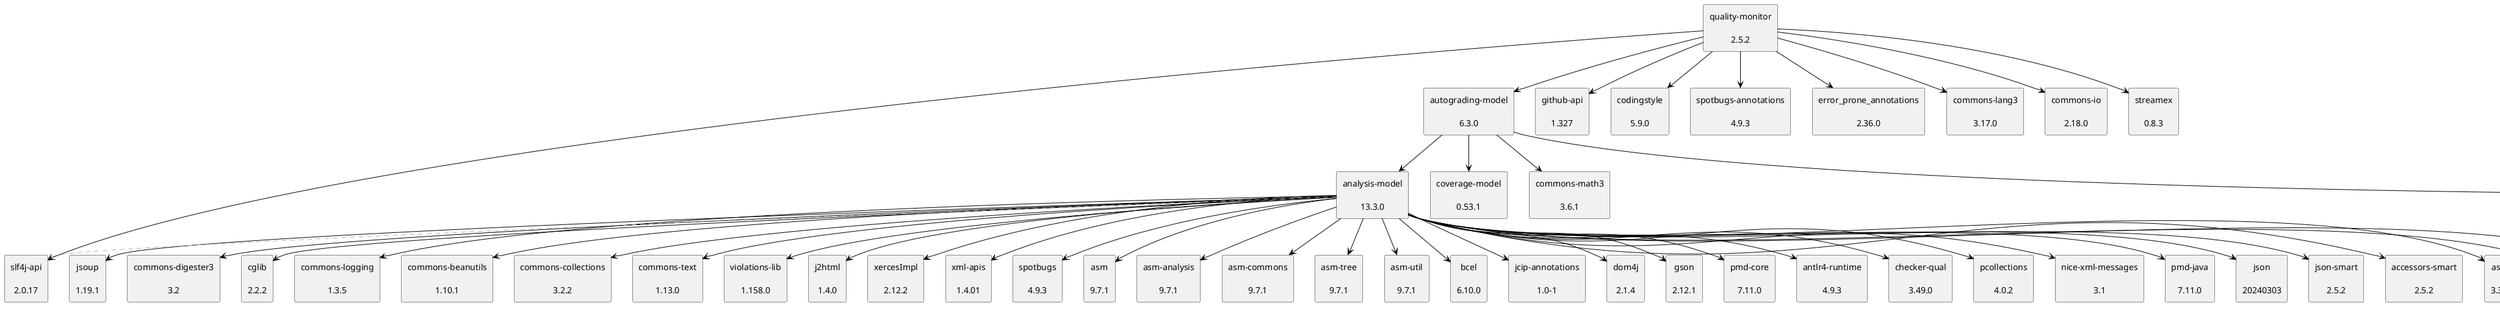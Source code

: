 @startuml
skinparam defaultTextAlignment center
skinparam rectangle {
  BackgroundColor<<optional>> beige
  BackgroundColor<<test>> lightGreen
  BackgroundColor<<runtime>> lightBlue
  BackgroundColor<<provided>> lightGray
}
rectangle "analysis-model\n\n13.3.0" as edu_hm_hafner_analysis_model_jar
rectangle "jsoup\n\n1.19.1" as org_jsoup_jsoup_jar
rectangle "commons-digester3\n\n3.2" as org_apache_commons_commons_digester3_jar
rectangle "cglib\n\n2.2.2" as cglib_cglib_jar
rectangle "commons-logging\n\n1.3.5" as commons_logging_commons_logging_jar
rectangle "commons-beanutils\n\n1.10.1" as commons_beanutils_commons_beanutils_jar
rectangle "commons-collections\n\n3.2.2" as commons_collections_commons_collections_jar
rectangle "commons-text\n\n1.13.0" as org_apache_commons_commons_text_jar
rectangle "violations-lib\n\n1.158.0" as se_bjurr_violations_violations_lib_jar
rectangle "j2html\n\n1.4.0" as com_j2html_j2html_jar
rectangle "xercesImpl\n\n2.12.2" as xerces_xercesImpl_jar
rectangle "xml-apis\n\n1.4.01" as xml_apis_xml_apis_jar
rectangle "spotbugs\n\n4.9.3" as com_github_spotbugs_spotbugs_jar
rectangle "asm\n\n9.7.1" as org_ow2_asm_asm_jar
rectangle "asm-analysis\n\n9.7.1" as org_ow2_asm_asm_analysis_jar
rectangle "asm-commons\n\n9.7.1" as org_ow2_asm_asm_commons_jar
rectangle "asm-tree\n\n9.7.1" as org_ow2_asm_asm_tree_jar
rectangle "asm-util\n\n9.7.1" as org_ow2_asm_asm_util_jar
rectangle "bcel\n\n6.10.0" as org_apache_bcel_bcel_jar
rectangle "jcip-annotations\n\n1.0-1" as com_github_stephenc_jcip_jcip_annotations_jar
rectangle "dom4j\n\n2.1.4" as org_dom4j_dom4j_jar
rectangle "gson\n\n2.12.1" as com_google_code_gson_gson_jar
rectangle "pmd-core\n\n7.11.0" as net_sourceforge_pmd_pmd_core_jar
rectangle "slf4j-api\n\n2.0.17" as org_slf4j_slf4j_api_jar
rectangle "antlr4-runtime\n\n4.9.3" as org_antlr_antlr4_runtime_jar
rectangle "checker-qual\n\n3.49.0" as org_checkerframework_checker_qual_jar
rectangle "pcollections\n\n4.0.2" as org_pcollections_pcollections_jar
rectangle "nice-xml-messages\n\n3.1" as com_github_oowekyala_ooxml_nice_xml_messages_jar
rectangle "pmd-java\n\n7.11.0" as net_sourceforge_pmd_pmd_java_jar
rectangle "json\n\n20240303" as org_json_json_jar
rectangle "json-smart\n\n2.5.2" as net_minidev_json_smart_jar
rectangle "accessors-smart\n\n2.5.2" as net_minidev_accessors_smart_jar
rectangle "asm\n\n3.3.1" as asm_asm_jar
rectangle "xmlresolver\n\n5.2.2" as org_xmlresolver_xmlresolver_jar
rectangle "xmlresolver\ndata\n5.2.2" as org_xmlresolver_xmlresolver_jar_data
rectangle "autograding-model\n\n6.3.0" as edu_hm_hafner_autograding_model_jar
rectangle "coverage-model\n\n0.53.1" as edu_hm_hafner_coverage_model_jar
rectangle "commons-math3\n\n3.6.1" as org_apache_commons_commons_math3_jar
rectangle "jackson-databind\n\n2.18.3" as com_fasterxml_jackson_core_jackson_databind_jar
rectangle "jackson-annotations\n\n2.18.3" as com_fasterxml_jackson_core_jackson_annotations_jar
rectangle "jackson-core\n\n2.18.3" as com_fasterxml_jackson_core_jackson_core_jar
rectangle "quality-monitor\n\n2.5.2" as edu_hm_hafner_quality_monitor_jar
rectangle "github-api\n\n1.327" as org_kohsuke_github_api_jar
rectangle "codingstyle\n\n5.9.0" as edu_hm_hafner_codingstyle_jar
rectangle "spotbugs-annotations\n\n4.9.3" as com_github_spotbugs_spotbugs_annotations_jar
rectangle "error_prone_annotations\n\n2.36.0" as com_google_errorprone_error_prone_annotations_jar
rectangle "commons-lang3\n\n3.17.0" as org_apache_commons_commons_lang3_jar
rectangle "commons-io\n\n2.18.0" as commons_io_commons_io_jar
rectangle "streamex\n\n0.8.3" as one_util_streamex_jar
edu_hm_hafner_analysis_model_jar -[#000000]-> org_jsoup_jsoup_jar
edu_hm_hafner_analysis_model_jar -[#000000]-> org_apache_commons_commons_digester3_jar
edu_hm_hafner_analysis_model_jar -[#000000]-> cglib_cglib_jar
edu_hm_hafner_analysis_model_jar -[#000000]-> commons_logging_commons_logging_jar
edu_hm_hafner_analysis_model_jar -[#000000]-> commons_beanutils_commons_beanutils_jar
edu_hm_hafner_analysis_model_jar -[#000000]-> commons_collections_commons_collections_jar
edu_hm_hafner_analysis_model_jar -[#000000]-> org_apache_commons_commons_text_jar
edu_hm_hafner_analysis_model_jar -[#000000]-> se_bjurr_violations_violations_lib_jar
edu_hm_hafner_analysis_model_jar -[#000000]-> com_j2html_j2html_jar
edu_hm_hafner_analysis_model_jar -[#000000]-> xerces_xercesImpl_jar
edu_hm_hafner_analysis_model_jar -[#000000]-> xml_apis_xml_apis_jar
edu_hm_hafner_analysis_model_jar -[#000000]-> com_github_spotbugs_spotbugs_jar
edu_hm_hafner_analysis_model_jar -[#000000]-> org_ow2_asm_asm_jar
edu_hm_hafner_analysis_model_jar -[#000000]-> org_ow2_asm_asm_analysis_jar
edu_hm_hafner_analysis_model_jar -[#000000]-> org_ow2_asm_asm_commons_jar
edu_hm_hafner_analysis_model_jar -[#000000]-> org_ow2_asm_asm_tree_jar
edu_hm_hafner_analysis_model_jar -[#000000]-> org_ow2_asm_asm_util_jar
edu_hm_hafner_analysis_model_jar -[#000000]-> org_apache_bcel_bcel_jar
edu_hm_hafner_analysis_model_jar -[#000000]-> com_github_stephenc_jcip_jcip_annotations_jar
edu_hm_hafner_analysis_model_jar -[#000000]-> org_dom4j_dom4j_jar
edu_hm_hafner_analysis_model_jar -[#000000]-> com_google_code_gson_gson_jar
edu_hm_hafner_analysis_model_jar -[#000000]-> net_sourceforge_pmd_pmd_core_jar
edu_hm_hafner_analysis_model_jar .[#ABABAB].> org_slf4j_slf4j_api_jar
edu_hm_hafner_analysis_model_jar -[#000000]-> org_antlr_antlr4_runtime_jar
edu_hm_hafner_analysis_model_jar -[#000000]-> org_checkerframework_checker_qual_jar
edu_hm_hafner_analysis_model_jar -[#000000]-> org_pcollections_pcollections_jar
edu_hm_hafner_analysis_model_jar -[#000000]-> com_github_oowekyala_ooxml_nice_xml_messages_jar
edu_hm_hafner_analysis_model_jar -[#000000]-> net_sourceforge_pmd_pmd_java_jar
edu_hm_hafner_analysis_model_jar -[#000000]-> org_json_json_jar
edu_hm_hafner_analysis_model_jar -[#000000]-> net_minidev_json_smart_jar
edu_hm_hafner_analysis_model_jar -[#000000]-> net_minidev_accessors_smart_jar
edu_hm_hafner_analysis_model_jar -[#000000]-> asm_asm_jar
edu_hm_hafner_analysis_model_jar -[#000000]-> org_xmlresolver_xmlresolver_jar
edu_hm_hafner_analysis_model_jar -[#000000]-> org_xmlresolver_xmlresolver_jar_data
edu_hm_hafner_autograding_model_jar -[#000000]-> edu_hm_hafner_analysis_model_jar
edu_hm_hafner_autograding_model_jar -[#000000]-> edu_hm_hafner_coverage_model_jar
edu_hm_hafner_autograding_model_jar -[#000000]-> org_apache_commons_commons_math3_jar
com_fasterxml_jackson_core_jackson_databind_jar -[#000000]-> com_fasterxml_jackson_core_jackson_annotations_jar
com_fasterxml_jackson_core_jackson_databind_jar -[#000000]-> com_fasterxml_jackson_core_jackson_core_jar
edu_hm_hafner_autograding_model_jar -[#000000]-> com_fasterxml_jackson_core_jackson_databind_jar
edu_hm_hafner_quality_monitor_jar -[#000000]-> edu_hm_hafner_autograding_model_jar
edu_hm_hafner_quality_monitor_jar -[#000000]-> org_kohsuke_github_api_jar
edu_hm_hafner_quality_monitor_jar -[#000000]-> org_slf4j_slf4j_api_jar
edu_hm_hafner_quality_monitor_jar -[#000000]-> edu_hm_hafner_codingstyle_jar
edu_hm_hafner_quality_monitor_jar -[#000000]-> com_github_spotbugs_spotbugs_annotations_jar
edu_hm_hafner_quality_monitor_jar -[#000000]-> com_google_errorprone_error_prone_annotations_jar
edu_hm_hafner_quality_monitor_jar -[#000000]-> org_apache_commons_commons_lang3_jar
edu_hm_hafner_quality_monitor_jar -[#000000]-> commons_io_commons_io_jar
edu_hm_hafner_quality_monitor_jar -[#000000]-> one_util_streamex_jar
@enduml
